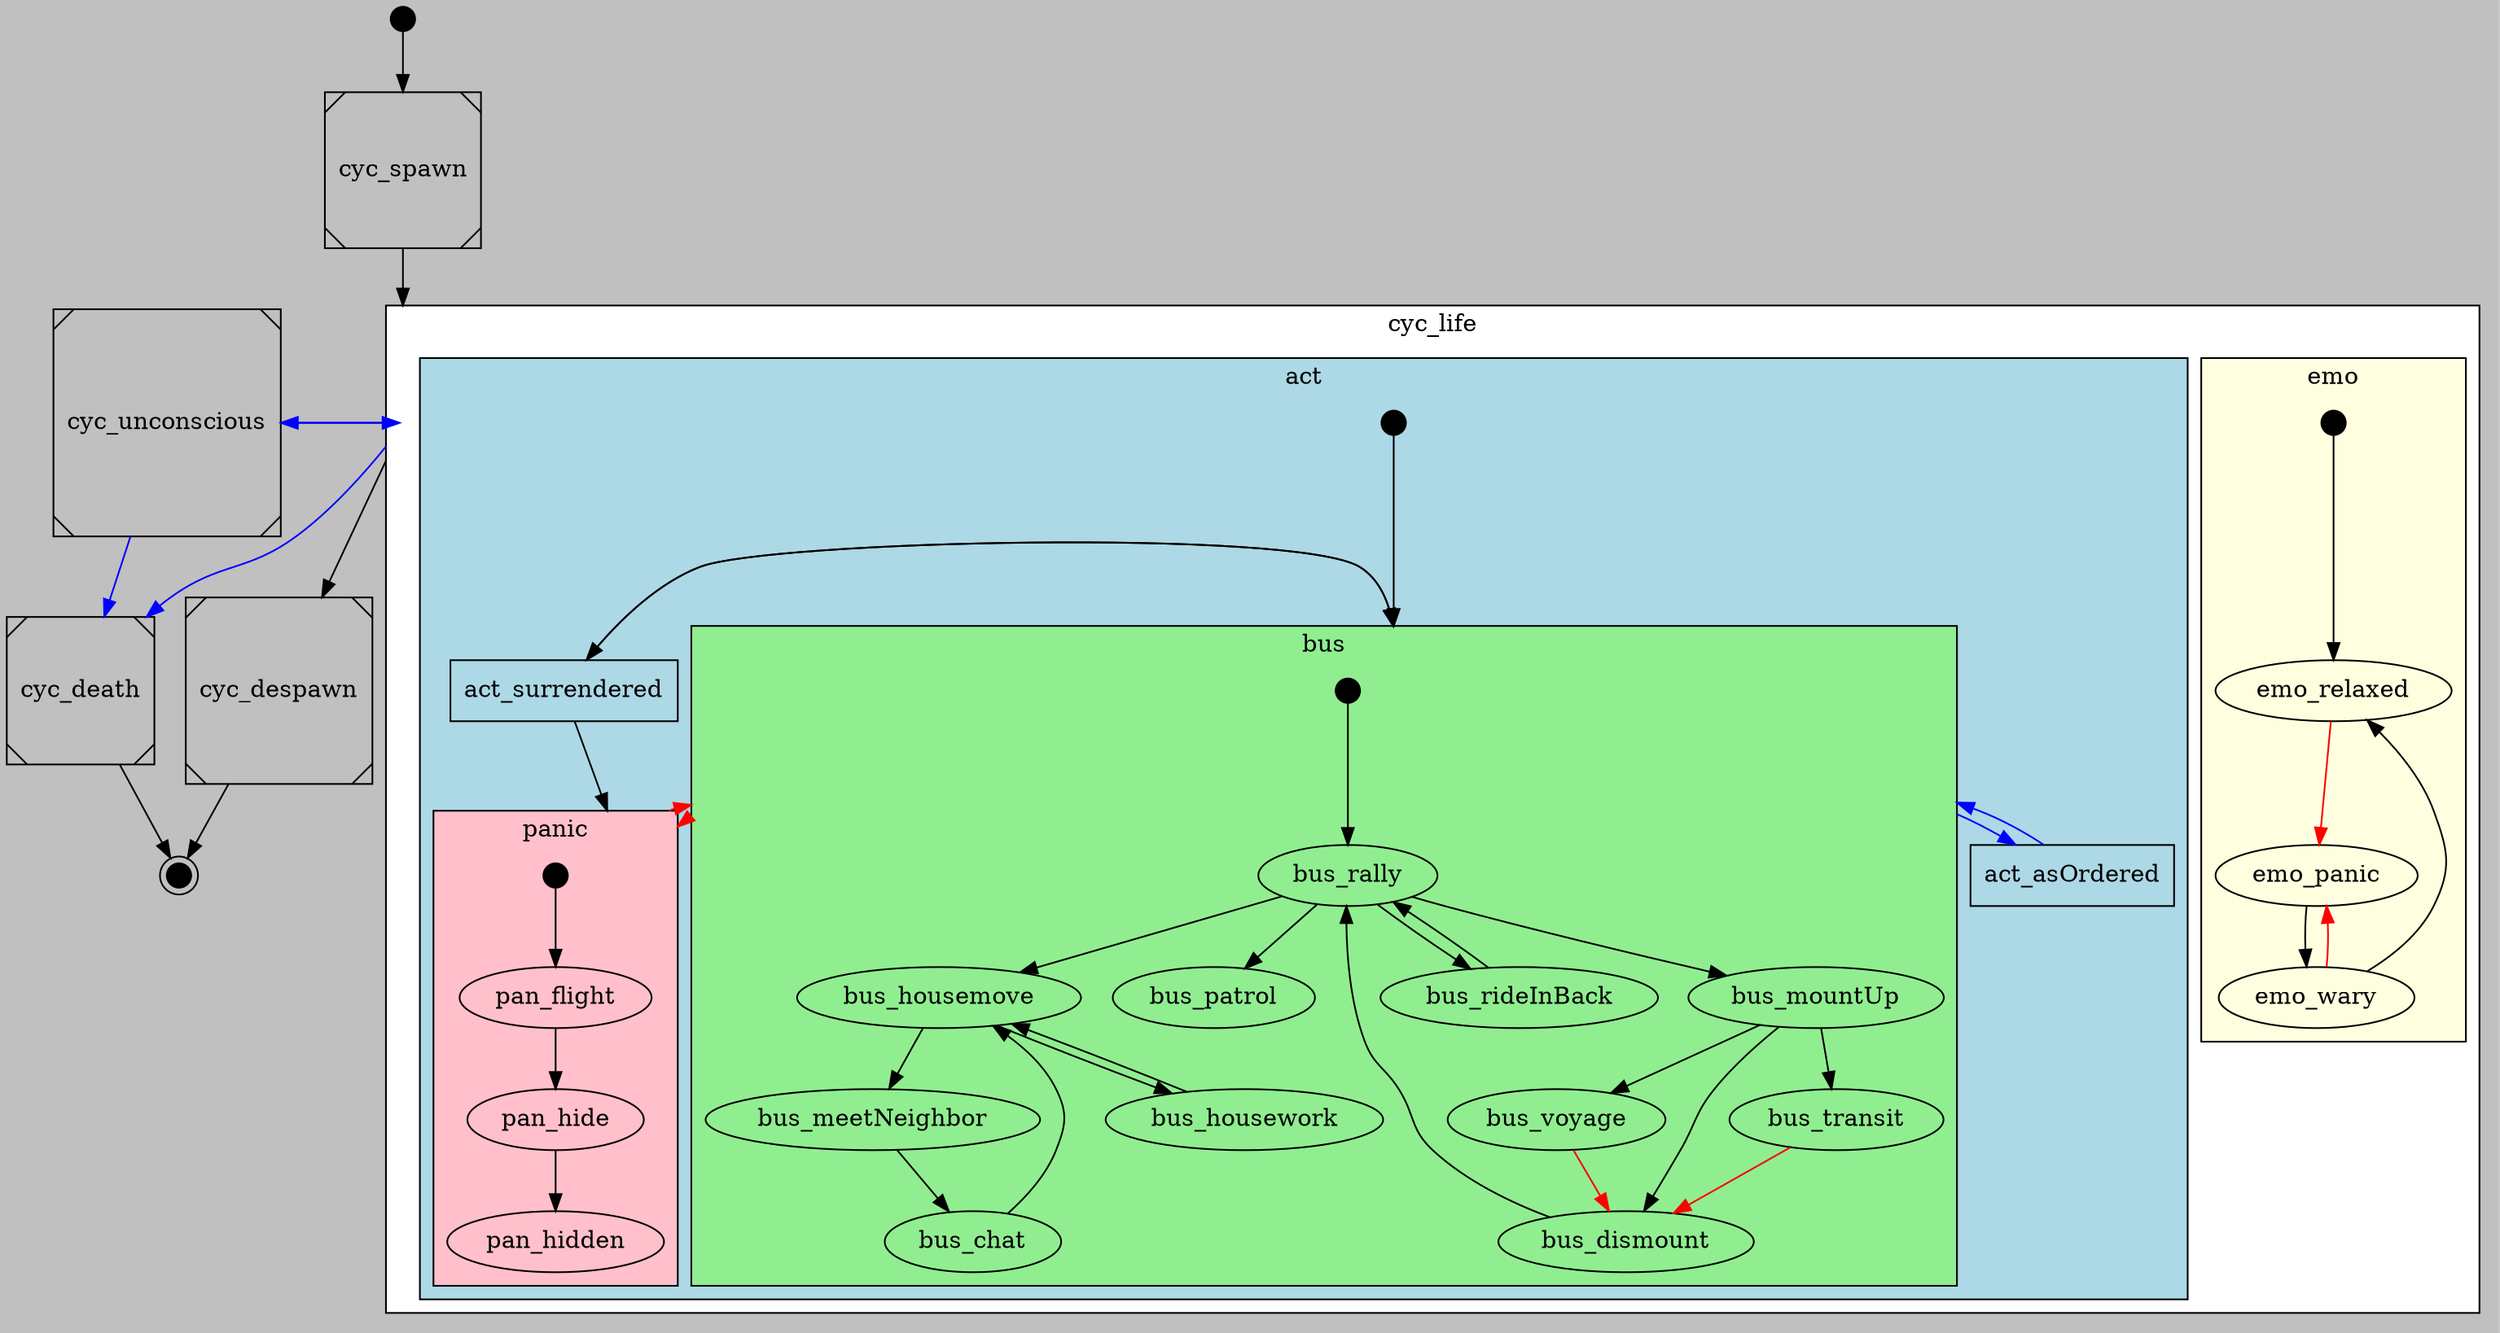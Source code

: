 digraph lifecycle {
    bgcolor="gray";
    compound=true;

    subgraph cluster_life {
        bgcolor="white";
        shape="Msquare";
        label="cyc_life";
        cluster_life_node [shape=point style=invis];

        subgraph cluster_emotions {
            bgcolor="lightyellow";
            label="emo";
            emo[shape=point,width=0.2,height=0.2]; emo -> emo_relaxed [len=0.2];
            {emo_wary, emo_relaxed} -> emo_panic [color="red"];
            emo_panic -> emo_wary -> emo_relaxed;
        }

        subgraph cluster_activities {
            bgcolor="lightblue";
            label="act";

            subgraph cluster_business {
                bgcolor="lightgreen";
                label="bus";
                cluster_business_node [shape=point style=invis];
                bus [shape=point,width=0.2,height=0.2]; bus -> bus_rally [len=0.2,weight=5];
                bus_rally -> bus_patrol;
                bus_rally -> bus_mountUp;
                bus_rally -> bus_rideInBack;
                bus_mountUp -> bus_transit;
                bus_mountUp -> bus_voyage;
                bus_mountUp -> bus_dismount;
                bus_transit -> bus_dismount [color=red]; # panic event
                bus_voyage -> bus_dismount [color=red]; # panic event
                bus_dismount -> bus_rally;
                bus_rally -> bus_housemove;
                bus_rideInBack -> bus_rally;
                bus_housemove -> bus_meetNeighbor;
                bus_meetNeighbor -> bus_chat;
                bus_chat -> bus_housemove;
                bus_housemove -> bus_housework;
                bus_housework -> bus_housemove;
            }

            subgraph cluster_panic {
                bgcolor="pink";
                label="panic";
                cluster_panic_node [shape=point style=invis];
                pan [shape=point,width=0.2,height=0.2]; pan -> pan_flight;
                pan_flight -> pan_hide -> pan_hidden;
            }

            act [shape=point,width=0.2,height=0.2]; act -> cluster_business_node [lhead=cluster_business];

            act_asOrdered [shape=rectangle];
            act_surrendered [shape=rectangle];

            act_surrendered -> cluster_panic_node [lhead=cluster_panic];

            act_surrendered -> cluster_business_node [lhead=cluster_business];
            cluster_business_node -> act_surrendered [ltail=cluster_business];
            act_asOrdered -> cluster_business_node [lhead=cluster_business color=blue];
            cluster_business_node -> act_asOrdered [ltail=cluster_business color=blue];

            cluster_panic_node -> cluster_business_node [color=red lhead=cluster_business ltail=cluster_panic]
            cluster_business_node -> cluster_panic_node [ltail=cluster_business lhead=cluster_panic color=red]

        }
    }

    cyc_spawn [shape=Msquare];
    cyc_despawn [shape=Msquare];
    cyc_death [shape=Msquare];
    cyc_unconscious [shape=Msquare];

    cyc_0 [shape=point,width=0.2,height=0.2]; cyc_0 -> cyc_spawn;
    cyc_1 [shape=point,width=0.2,height=0.2,peripheries=2]; cyc_death -> cyc_1; cyc_despawn -> cyc_1;
    cyc_spawn -> cluster_life_node [lhead=cluster_life];
    cluster_life_node -> cyc_despawn [ltail=cluster_life];
    cluster_life_node -> cyc_death [ltail=cluster_life color=blue];
    cluster_life_node -> cyc_unconscious [ltail=cluster_life color=blue];
    cyc_unconscious -> cluster_life_node [ltail=cluster_life color=blue];
    cyc_unconscious -> cyc_death [ltail=cluster_life color=blue];
}
